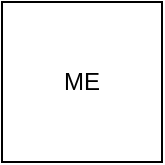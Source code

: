 <mxfile version="21.3.8" type="github">
  <diagram name="第 1 页" id="b9znci-IWKMTQsSi5OSN">
    <mxGraphModel dx="1377" dy="746" grid="1" gridSize="10" guides="1" tooltips="1" connect="1" arrows="1" fold="1" page="1" pageScale="1" pageWidth="827" pageHeight="1169" math="0" shadow="0">
      <root>
        <mxCell id="0" />
        <mxCell id="1" parent="0" />
        <mxCell id="w1bMsuXF1m20eeb5yKiT-1" value="ME" style="whiteSpace=wrap;html=1;aspect=fixed;" vertex="1" parent="1">
          <mxGeometry x="370" y="340" width="80" height="80" as="geometry" />
        </mxCell>
      </root>
    </mxGraphModel>
  </diagram>
</mxfile>
